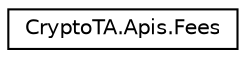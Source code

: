 digraph "Graphical Class Hierarchy"
{
 // LATEX_PDF_SIZE
  edge [fontname="Helvetica",fontsize="10",labelfontname="Helvetica",labelfontsize="10"];
  node [fontname="Helvetica",fontsize="10",shape=record];
  rankdir="LR";
  Node0 [label="CryptoTA.Apis.Fees",height=0.2,width=0.4,color="black", fillcolor="white", style="filled",URL="$class_crypto_t_a_1_1_apis_1_1_fees.html",tooltip="Class which contains maker and taker fees. Data for both type of fees is included,..."];
}
